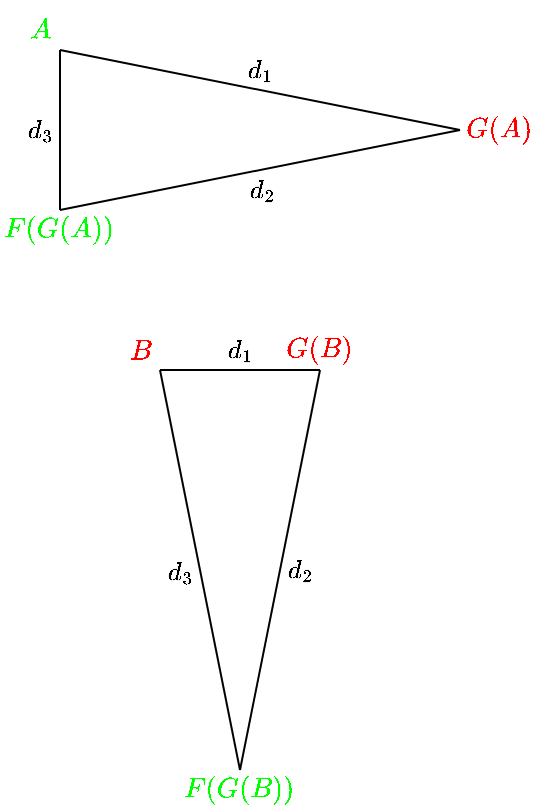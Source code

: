 <mxfile version="24.4.0" type="github">
  <diagram name="Page-1" id="6mzOh0t52_RjSUSbZPau">
    <mxGraphModel dx="1270" dy="680" grid="1" gridSize="10" guides="1" tooltips="1" connect="1" arrows="1" fold="1" page="1" pageScale="1" pageWidth="850" pageHeight="1100" math="1" shadow="0">
      <root>
        <mxCell id="0" />
        <mxCell id="1" parent="0" />
        <mxCell id="LdDaNX-4q-tA3Xboeppy-10" value="\(A\)" style="text;html=1;align=center;verticalAlign=middle;whiteSpace=wrap;rounded=0;fontColor=#00ff00;" vertex="1" parent="1">
          <mxGeometry x="380" y="60" width="20" height="20" as="geometry" />
        </mxCell>
        <mxCell id="LdDaNX-4q-tA3Xboeppy-13" value="\(G(A)\)" style="text;html=1;align=center;verticalAlign=middle;whiteSpace=wrap;rounded=0;fontColor=#ff0000;" vertex="1" parent="1">
          <mxGeometry x="600" y="110" width="40" height="20" as="geometry" />
        </mxCell>
        <mxCell id="LdDaNX-4q-tA3Xboeppy-14" value="\(F(G(A))\)" style="text;html=1;align=center;verticalAlign=middle;whiteSpace=wrap;rounded=0;fontColor=#00ff00;" vertex="1" parent="1">
          <mxGeometry x="370" y="160" width="60" height="20" as="geometry" />
        </mxCell>
        <mxCell id="LdDaNX-4q-tA3Xboeppy-20" value="\(B\)" style="text;html=1;align=center;verticalAlign=middle;whiteSpace=wrap;rounded=0;fontColor=#ff0000;" vertex="1" parent="1">
          <mxGeometry x="430" y="220" width="20" height="20" as="geometry" />
        </mxCell>
        <mxCell id="LdDaNX-4q-tA3Xboeppy-21" value="\(F(G(B))\)" style="text;html=1;align=center;verticalAlign=middle;whiteSpace=wrap;rounded=0;fontColor=#00ff00;" vertex="1" parent="1">
          <mxGeometry x="460" y="440" width="60" height="20" as="geometry" />
        </mxCell>
        <mxCell id="LdDaNX-4q-tA3Xboeppy-24" value="\(G(B)\)" style="text;html=1;align=center;verticalAlign=middle;whiteSpace=wrap;rounded=0;fontColor=#ff0000;" vertex="1" parent="1">
          <mxGeometry x="510" y="220" width="40" height="20" as="geometry" />
        </mxCell>
        <mxCell id="LdDaNX-4q-tA3Xboeppy-27" value="" style="endArrow=none;html=1;rounded=0;exitX=1;exitY=1;exitDx=0;exitDy=0;entryX=0;entryY=0.5;entryDx=0;entryDy=0;" edge="1" parent="1" source="LdDaNX-4q-tA3Xboeppy-10" target="LdDaNX-4q-tA3Xboeppy-13">
          <mxGeometry width="50" height="50" relative="1" as="geometry">
            <mxPoint x="390" y="140" as="sourcePoint" />
            <mxPoint x="440" y="90" as="targetPoint" />
          </mxGeometry>
        </mxCell>
        <mxCell id="LdDaNX-4q-tA3Xboeppy-33" value="\(d_1\)" style="edgeLabel;html=1;align=center;verticalAlign=middle;resizable=0;points=[];" vertex="1" connectable="0" parent="LdDaNX-4q-tA3Xboeppy-27">
          <mxGeometry x="-0.169" y="1" relative="1" as="geometry">
            <mxPoint x="17" y="-6" as="offset" />
          </mxGeometry>
        </mxCell>
        <mxCell id="LdDaNX-4q-tA3Xboeppy-28" value="" style="endArrow=none;html=1;rounded=0;exitX=0.5;exitY=0;exitDx=0;exitDy=0;entryX=0;entryY=0.5;entryDx=0;entryDy=0;" edge="1" parent="1" source="LdDaNX-4q-tA3Xboeppy-14" target="LdDaNX-4q-tA3Xboeppy-13">
          <mxGeometry width="50" height="50" relative="1" as="geometry">
            <mxPoint x="410" y="110" as="sourcePoint" />
            <mxPoint x="620" y="135" as="targetPoint" />
          </mxGeometry>
        </mxCell>
        <mxCell id="LdDaNX-4q-tA3Xboeppy-34" value="\(d_2\)" style="edgeLabel;html=1;align=center;verticalAlign=middle;resizable=0;points=[];" vertex="1" connectable="0" parent="LdDaNX-4q-tA3Xboeppy-28">
          <mxGeometry x="-0.047" y="-1" relative="1" as="geometry">
            <mxPoint x="5" y="8" as="offset" />
          </mxGeometry>
        </mxCell>
        <mxCell id="LdDaNX-4q-tA3Xboeppy-29" value="" style="endArrow=none;html=1;rounded=0;exitX=0.5;exitY=0;exitDx=0;exitDy=0;entryX=1;entryY=1;entryDx=0;entryDy=0;" edge="1" parent="1" source="LdDaNX-4q-tA3Xboeppy-14" target="LdDaNX-4q-tA3Xboeppy-10">
          <mxGeometry width="50" height="50" relative="1" as="geometry">
            <mxPoint x="410" y="170" as="sourcePoint" />
            <mxPoint x="610" y="130" as="targetPoint" />
          </mxGeometry>
        </mxCell>
        <mxCell id="LdDaNX-4q-tA3Xboeppy-35" value="\(d_3\)" style="edgeLabel;html=1;align=center;verticalAlign=middle;resizable=0;points=[];" vertex="1" connectable="0" parent="LdDaNX-4q-tA3Xboeppy-29">
          <mxGeometry x="-0.011" y="2" relative="1" as="geometry">
            <mxPoint x="-8" y="-1" as="offset" />
          </mxGeometry>
        </mxCell>
        <mxCell id="LdDaNX-4q-tA3Xboeppy-30" value="" style="endArrow=none;html=1;rounded=0;exitX=1;exitY=1;exitDx=0;exitDy=0;entryX=0.5;entryY=1;entryDx=0;entryDy=0;" edge="1" parent="1" source="LdDaNX-4q-tA3Xboeppy-20" target="LdDaNX-4q-tA3Xboeppy-24">
          <mxGeometry width="50" height="50" relative="1" as="geometry">
            <mxPoint x="430" y="280" as="sourcePoint" />
            <mxPoint x="480" y="230" as="targetPoint" />
          </mxGeometry>
        </mxCell>
        <mxCell id="LdDaNX-4q-tA3Xboeppy-36" value="\(d_1\)" style="edgeLabel;html=1;align=center;verticalAlign=middle;resizable=0;points=[];" vertex="1" connectable="0" parent="LdDaNX-4q-tA3Xboeppy-30">
          <mxGeometry x="0.042" y="-2" relative="1" as="geometry">
            <mxPoint x="-2" y="-12" as="offset" />
          </mxGeometry>
        </mxCell>
        <mxCell id="LdDaNX-4q-tA3Xboeppy-31" value="" style="endArrow=none;html=1;rounded=0;exitX=1;exitY=1;exitDx=0;exitDy=0;entryX=0.5;entryY=0;entryDx=0;entryDy=0;" edge="1" parent="1" source="LdDaNX-4q-tA3Xboeppy-20" target="LdDaNX-4q-tA3Xboeppy-21">
          <mxGeometry width="50" height="50" relative="1" as="geometry">
            <mxPoint x="430" y="360" as="sourcePoint" />
            <mxPoint x="480" y="310" as="targetPoint" />
          </mxGeometry>
        </mxCell>
        <mxCell id="LdDaNX-4q-tA3Xboeppy-38" value="\(d_3\)" style="edgeLabel;html=1;align=center;verticalAlign=middle;resizable=0;points=[];" vertex="1" connectable="0" parent="LdDaNX-4q-tA3Xboeppy-31">
          <mxGeometry x="-0.115" y="1" relative="1" as="geometry">
            <mxPoint x="-9" y="12" as="offset" />
          </mxGeometry>
        </mxCell>
        <mxCell id="LdDaNX-4q-tA3Xboeppy-32" value="" style="endArrow=none;html=1;rounded=0;exitX=0.5;exitY=1;exitDx=0;exitDy=0;entryX=0.5;entryY=0;entryDx=0;entryDy=0;" edge="1" parent="1" source="LdDaNX-4q-tA3Xboeppy-24" target="LdDaNX-4q-tA3Xboeppy-21">
          <mxGeometry width="50" height="50" relative="1" as="geometry">
            <mxPoint x="460" y="250" as="sourcePoint" />
            <mxPoint x="500" y="450" as="targetPoint" />
          </mxGeometry>
        </mxCell>
        <mxCell id="LdDaNX-4q-tA3Xboeppy-37" value="\(d_2\)" style="edgeLabel;html=1;align=center;verticalAlign=middle;resizable=0;points=[];" vertex="1" connectable="0" parent="LdDaNX-4q-tA3Xboeppy-32">
          <mxGeometry x="-0.153" y="1" relative="1" as="geometry">
            <mxPoint x="6" y="15" as="offset" />
          </mxGeometry>
        </mxCell>
      </root>
    </mxGraphModel>
  </diagram>
</mxfile>
